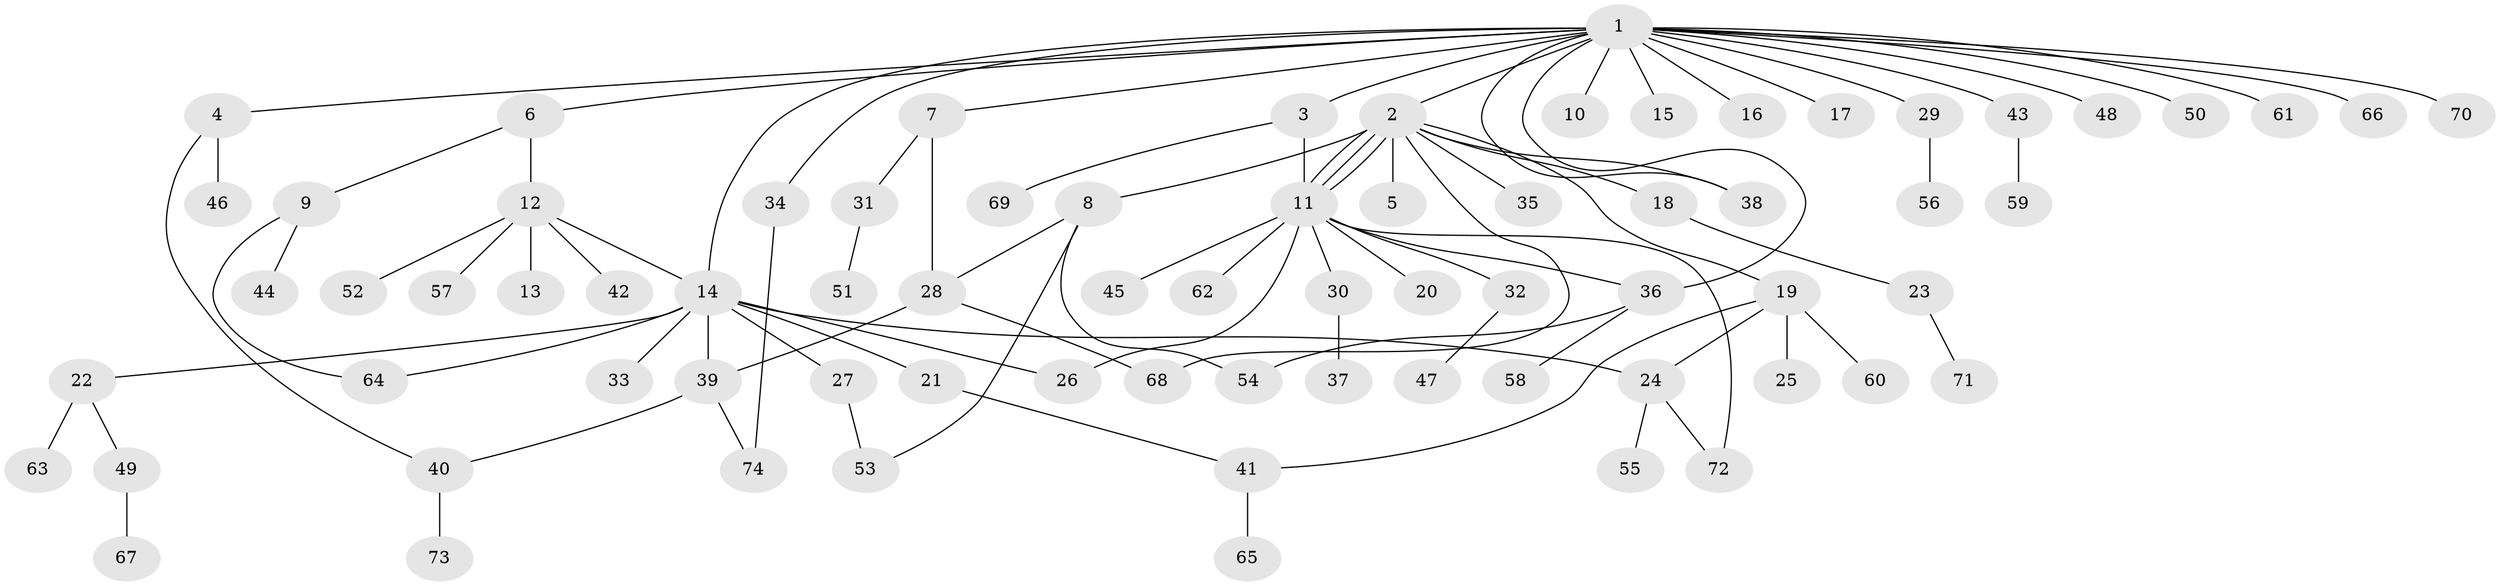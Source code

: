 // Generated by graph-tools (version 1.1) at 2025/50/03/09/25 03:50:00]
// undirected, 74 vertices, 91 edges
graph export_dot {
graph [start="1"]
  node [color=gray90,style=filled];
  1;
  2;
  3;
  4;
  5;
  6;
  7;
  8;
  9;
  10;
  11;
  12;
  13;
  14;
  15;
  16;
  17;
  18;
  19;
  20;
  21;
  22;
  23;
  24;
  25;
  26;
  27;
  28;
  29;
  30;
  31;
  32;
  33;
  34;
  35;
  36;
  37;
  38;
  39;
  40;
  41;
  42;
  43;
  44;
  45;
  46;
  47;
  48;
  49;
  50;
  51;
  52;
  53;
  54;
  55;
  56;
  57;
  58;
  59;
  60;
  61;
  62;
  63;
  64;
  65;
  66;
  67;
  68;
  69;
  70;
  71;
  72;
  73;
  74;
  1 -- 2;
  1 -- 3;
  1 -- 4;
  1 -- 6;
  1 -- 7;
  1 -- 10;
  1 -- 14;
  1 -- 15;
  1 -- 16;
  1 -- 17;
  1 -- 29;
  1 -- 34;
  1 -- 36;
  1 -- 38;
  1 -- 43;
  1 -- 48;
  1 -- 50;
  1 -- 61;
  1 -- 66;
  1 -- 70;
  2 -- 5;
  2 -- 8;
  2 -- 11;
  2 -- 11;
  2 -- 11;
  2 -- 18;
  2 -- 19;
  2 -- 35;
  2 -- 38;
  2 -- 68;
  3 -- 11;
  3 -- 69;
  4 -- 40;
  4 -- 46;
  6 -- 9;
  6 -- 12;
  7 -- 28;
  7 -- 31;
  8 -- 28;
  8 -- 53;
  8 -- 54;
  9 -- 44;
  9 -- 64;
  11 -- 20;
  11 -- 26;
  11 -- 30;
  11 -- 32;
  11 -- 36;
  11 -- 45;
  11 -- 62;
  11 -- 72;
  12 -- 13;
  12 -- 14;
  12 -- 42;
  12 -- 52;
  12 -- 57;
  14 -- 21;
  14 -- 22;
  14 -- 24;
  14 -- 26;
  14 -- 27;
  14 -- 33;
  14 -- 39;
  14 -- 64;
  18 -- 23;
  19 -- 24;
  19 -- 25;
  19 -- 41;
  19 -- 60;
  21 -- 41;
  22 -- 49;
  22 -- 63;
  23 -- 71;
  24 -- 55;
  24 -- 72;
  27 -- 53;
  28 -- 39;
  28 -- 68;
  29 -- 56;
  30 -- 37;
  31 -- 51;
  32 -- 47;
  34 -- 74;
  36 -- 54;
  36 -- 58;
  39 -- 40;
  39 -- 74;
  40 -- 73;
  41 -- 65;
  43 -- 59;
  49 -- 67;
}
